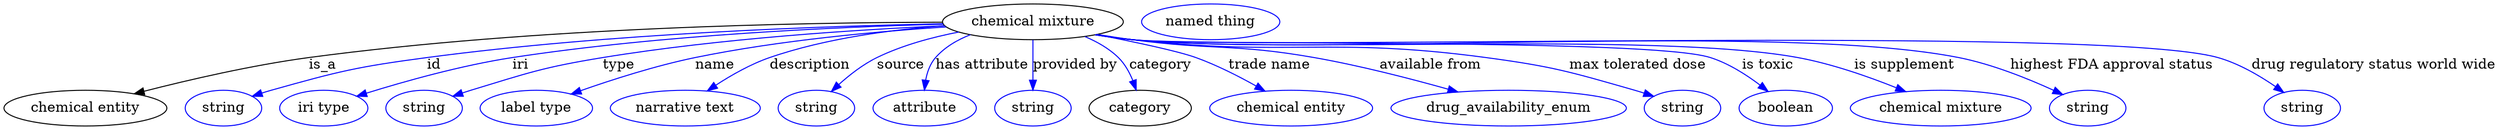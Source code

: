 digraph {
	graph [bb="0,0,2501.9,123"];
	node [label="\N"];
	"chemical mixture"	[height=0.5,
		label="chemical mixture",
		pos="1032.9,105",
		width=2.5276];
	"chemical entity"	[height=0.5,
		pos="81.893,18",
		width=2.2748];
	"chemical mixture" -> "chemical entity"	[label=is_a,
		lp="319.89,61.5",
		pos="e,130.84,32.473 941.77,104.61 803.62,104.41 533.19,99.609 305.89,69 249.17,61.362 185.58,46.554 140.69,35.027"];
	id	[color=blue,
		height=0.5,
		label=string,
		pos="219.89,18",
		width=1.0652];
	"chemical mixture" -> id	[color=blue,
		label=id,
		lp="430.89,61.5",
		pos="e,248.89,29.96 942.2,103.05 822.86,100.84 606.8,93.46 423.89,69 353.65,59.607 336.11,55.205 267.89,36 264.79,35.126 261.59,34.155 \
258.39,33.133",
		style=solid];
	iri	[color=blue,
		height=0.5,
		label="iri type",
		pos="320.89,18",
		width=1.2277];
	"chemical mixture" -> iri	[color=blue,
		label=iri,
		lp="517.89,61.5",
		pos="e,353.9,30.005 942.61,102.69 837.95,100.07 660.53,92.273 509.89,69 458.78,61.103 401.55,44.892 363.6,33.062",
		style=solid];
	type	[color=blue,
		height=0.5,
		label=string,
		pos="421.89,18",
		width=1.0652];
	"chemical mixture" -> type	[color=blue,
		label=type,
		lp="615.89,61.5",
		pos="e,450.82,29.979 943.63,101.11 855.71,97.257 717.83,88.483 599.89,69 540.65,59.214 526.31,53.566 468.89,36 466.13,35.155 463.29,34.243 \
460.45,33.294",
		style=solid];
	name	[color=blue,
		height=0.5,
		label="label type",
		pos="534.89,18",
		width=1.5707];
	"chemical mixture" -> name	[color=blue,
		label=name,
		lp="712.89,61.5",
		pos="e,569.8,32.314 945.5,99.914 876.38,95.506 777.72,86.597 692.89,69 653.87,60.906 610.82,46.934 579.53,35.813",
		style=solid];
	description	[color=blue,
		height=0.5,
		label="narrative text",
		pos="684.89,18",
		width=2.0943];
	"chemical mixture" -> description	[color=blue,
		label=description,
		lp="808.39,61.5",
		pos="e,706.54,35.46 943.66,101.31 891.24,97.513 824.39,88.781 767.89,69 749.18,62.448 730.1,51.33 714.96,41.24",
		style=solid];
	source	[color=blue,
		height=0.5,
		label=string,
		pos="816.89,18",
		width=1.0652];
	"chemical mixture" -> source	[color=blue,
		label=source,
		lp="899.89,61.5",
		pos="e,831.41,34.867 957.7,94.849 930.92,89.647 901.15,81.551 875.89,69 862.29,62.239 849.18,51.686 838.79,42.014",
		style=solid];
	"has attribute"	[color=blue,
		height=0.5,
		label=attribute,
		pos="924.89,18",
		width=1.4443];
	"chemical mixture" -> "has attribute"	[color=blue,
		label="has attribute",
		lp="981.89,61.5",
		pos="e,924.26,36.128 969.5,92.033 956.48,86.887 943.99,79.526 934.89,69 929.44,62.689 926.65,54.25 925.29,46.106",
		style=solid];
	"provided by"	[color=blue,
		height=0.5,
		label=string,
		pos="1032.9,18",
		width=1.0652];
	"chemical mixture" -> "provided by"	[color=blue,
		label="provided by",
		lp="1075.4,61.5",
		pos="e,1032.9,36.175 1032.9,86.799 1032.9,75.163 1032.9,59.548 1032.9,46.237",
		style=solid];
	category	[height=0.5,
		pos="1140.9,18",
		width=1.4263];
	"chemical mixture" -> category	[color=blue,
		label=category,
		lp="1161.4,61.5",
		pos="e,1136.9,36.207 1085.4,90.055 1097.5,84.949 1109.5,78.102 1118.9,69 1125.4,62.632 1130.2,53.979 1133.5,45.661",
		style=solid];
	"trade name"	[color=blue,
		height=0.5,
		label="chemical entity",
		pos="1291.9,18",
		width=2.2748];
	"chemical mixture" -> "trade name"	[color=blue,
		label="trade name",
		lp="1270.9,61.5",
		pos="e,1265.8,35.259 1097.1,92.172 1134.8,84.849 1178.6,75.616 1196.9,69 1217.6,61.49 1239.5,50.235 1257,40.304",
		style=solid];
	"available from"	[color=blue,
		height=0.5,
		label=drug_availability_enum,
		pos="1509.9,18",
		width=3.2858];
	"chemical mixture" -> "available from"	[color=blue,
		label="available from",
		lp="1432.4,61.5",
		pos="e,1459.3,34.326 1097.6,92.314 1109.3,90.393 1121.5,88.532 1132.9,87 1213.9,76.145 1235.4,83.241 1315.9,69 1361.2,60.989 1411.4,47.919 \
1449.4,37.152",
		style=solid];
	"max tolerated dose"	[color=blue,
		height=0.5,
		label=string,
		pos="1684.9,18",
		width=1.0652];
	"chemical mixture" -> "max tolerated dose"	[color=blue,
		label="max tolerated dose",
		lp="1639.9,61.5",
		pos="e,1655.9,29.915 1096.5,92.036 1108.5,90.095 1121.1,88.299 1132.9,87 1289.9,69.732 1331.3,90.155 1487.9,69 1555.1,59.918 1571.7,54.69 \
1636.9,36 1640,35.111 1643.2,34.13 1646.4,33.101",
		style=solid];
	"is toxic"	[color=blue,
		height=0.5,
		label=boolean,
		pos="1787.9,18",
		width=1.2999];
	"chemical mixture" -> "is toxic"	[color=blue,
		label="is toxic",
		lp="1769.9,61.5",
		pos="e,1770.3,34.907 1095.9,91.933 1108.2,89.976 1120.9,88.201 1132.9,87 1197,80.582 1651.5,88.639 1712.9,69 1730.9,63.237 1748.6,51.765 \
1762.3,41.261",
		style=solid];
	"is supplement"	[color=blue,
		height=0.5,
		label="chemical mixture",
		pos="1943.9,18",
		width=2.5276];
	"chemical mixture" -> "is supplement"	[color=blue,
		label="is supplement",
		lp="1907.4,61.5",
		pos="e,1908.6,34.674 1095.7,91.936 1108,89.966 1120.8,88.185 1132.9,87 1280.5,72.539 1654,95.632 1799.9,69 1834.1,62.75 1871.2,49.728 \
1899.1,38.541",
		style=solid];
	"highest FDA approval status"	[color=blue,
		height=0.5,
		label=string,
		pos="2090.9,18",
		width=1.0652];
	"chemical mixture" -> "highest FDA approval status"	[color=blue,
		label="highest FDA approval status",
		lp="2115.4,61.5",
		pos="e,2065.5,31.896 1095.7,91.885 1108,89.92 1120.8,88.153 1132.9,87 1316.3,69.512 1781.1,104.84 1961.9,69 1995.1,62.414 2030.9,47.917 \
2056.3,36.22",
		style=solid];
	"drug regulatory status world wide"	[color=blue,
		height=0.5,
		label=string,
		pos="2306.9,18",
		width=1.0652];
	"chemical mixture" -> "drug regulatory status world wide"	[color=blue,
		label="drug regulatory status world wide",
		lp="2378.9,61.5",
		pos="e,2288.3,33.802 1095.4,91.878 1107.8,89.899 1120.7,88.13 1132.9,87 1253.4,75.827 2105.4,101.76 2221.9,69 2242.9,63.095 2264,50.683 \
2280,39.704",
		style=solid];
	"named thing_category"	[color=blue,
		height=0.5,
		label="named thing",
		pos="1211.9,105",
		width=1.9318];
}
